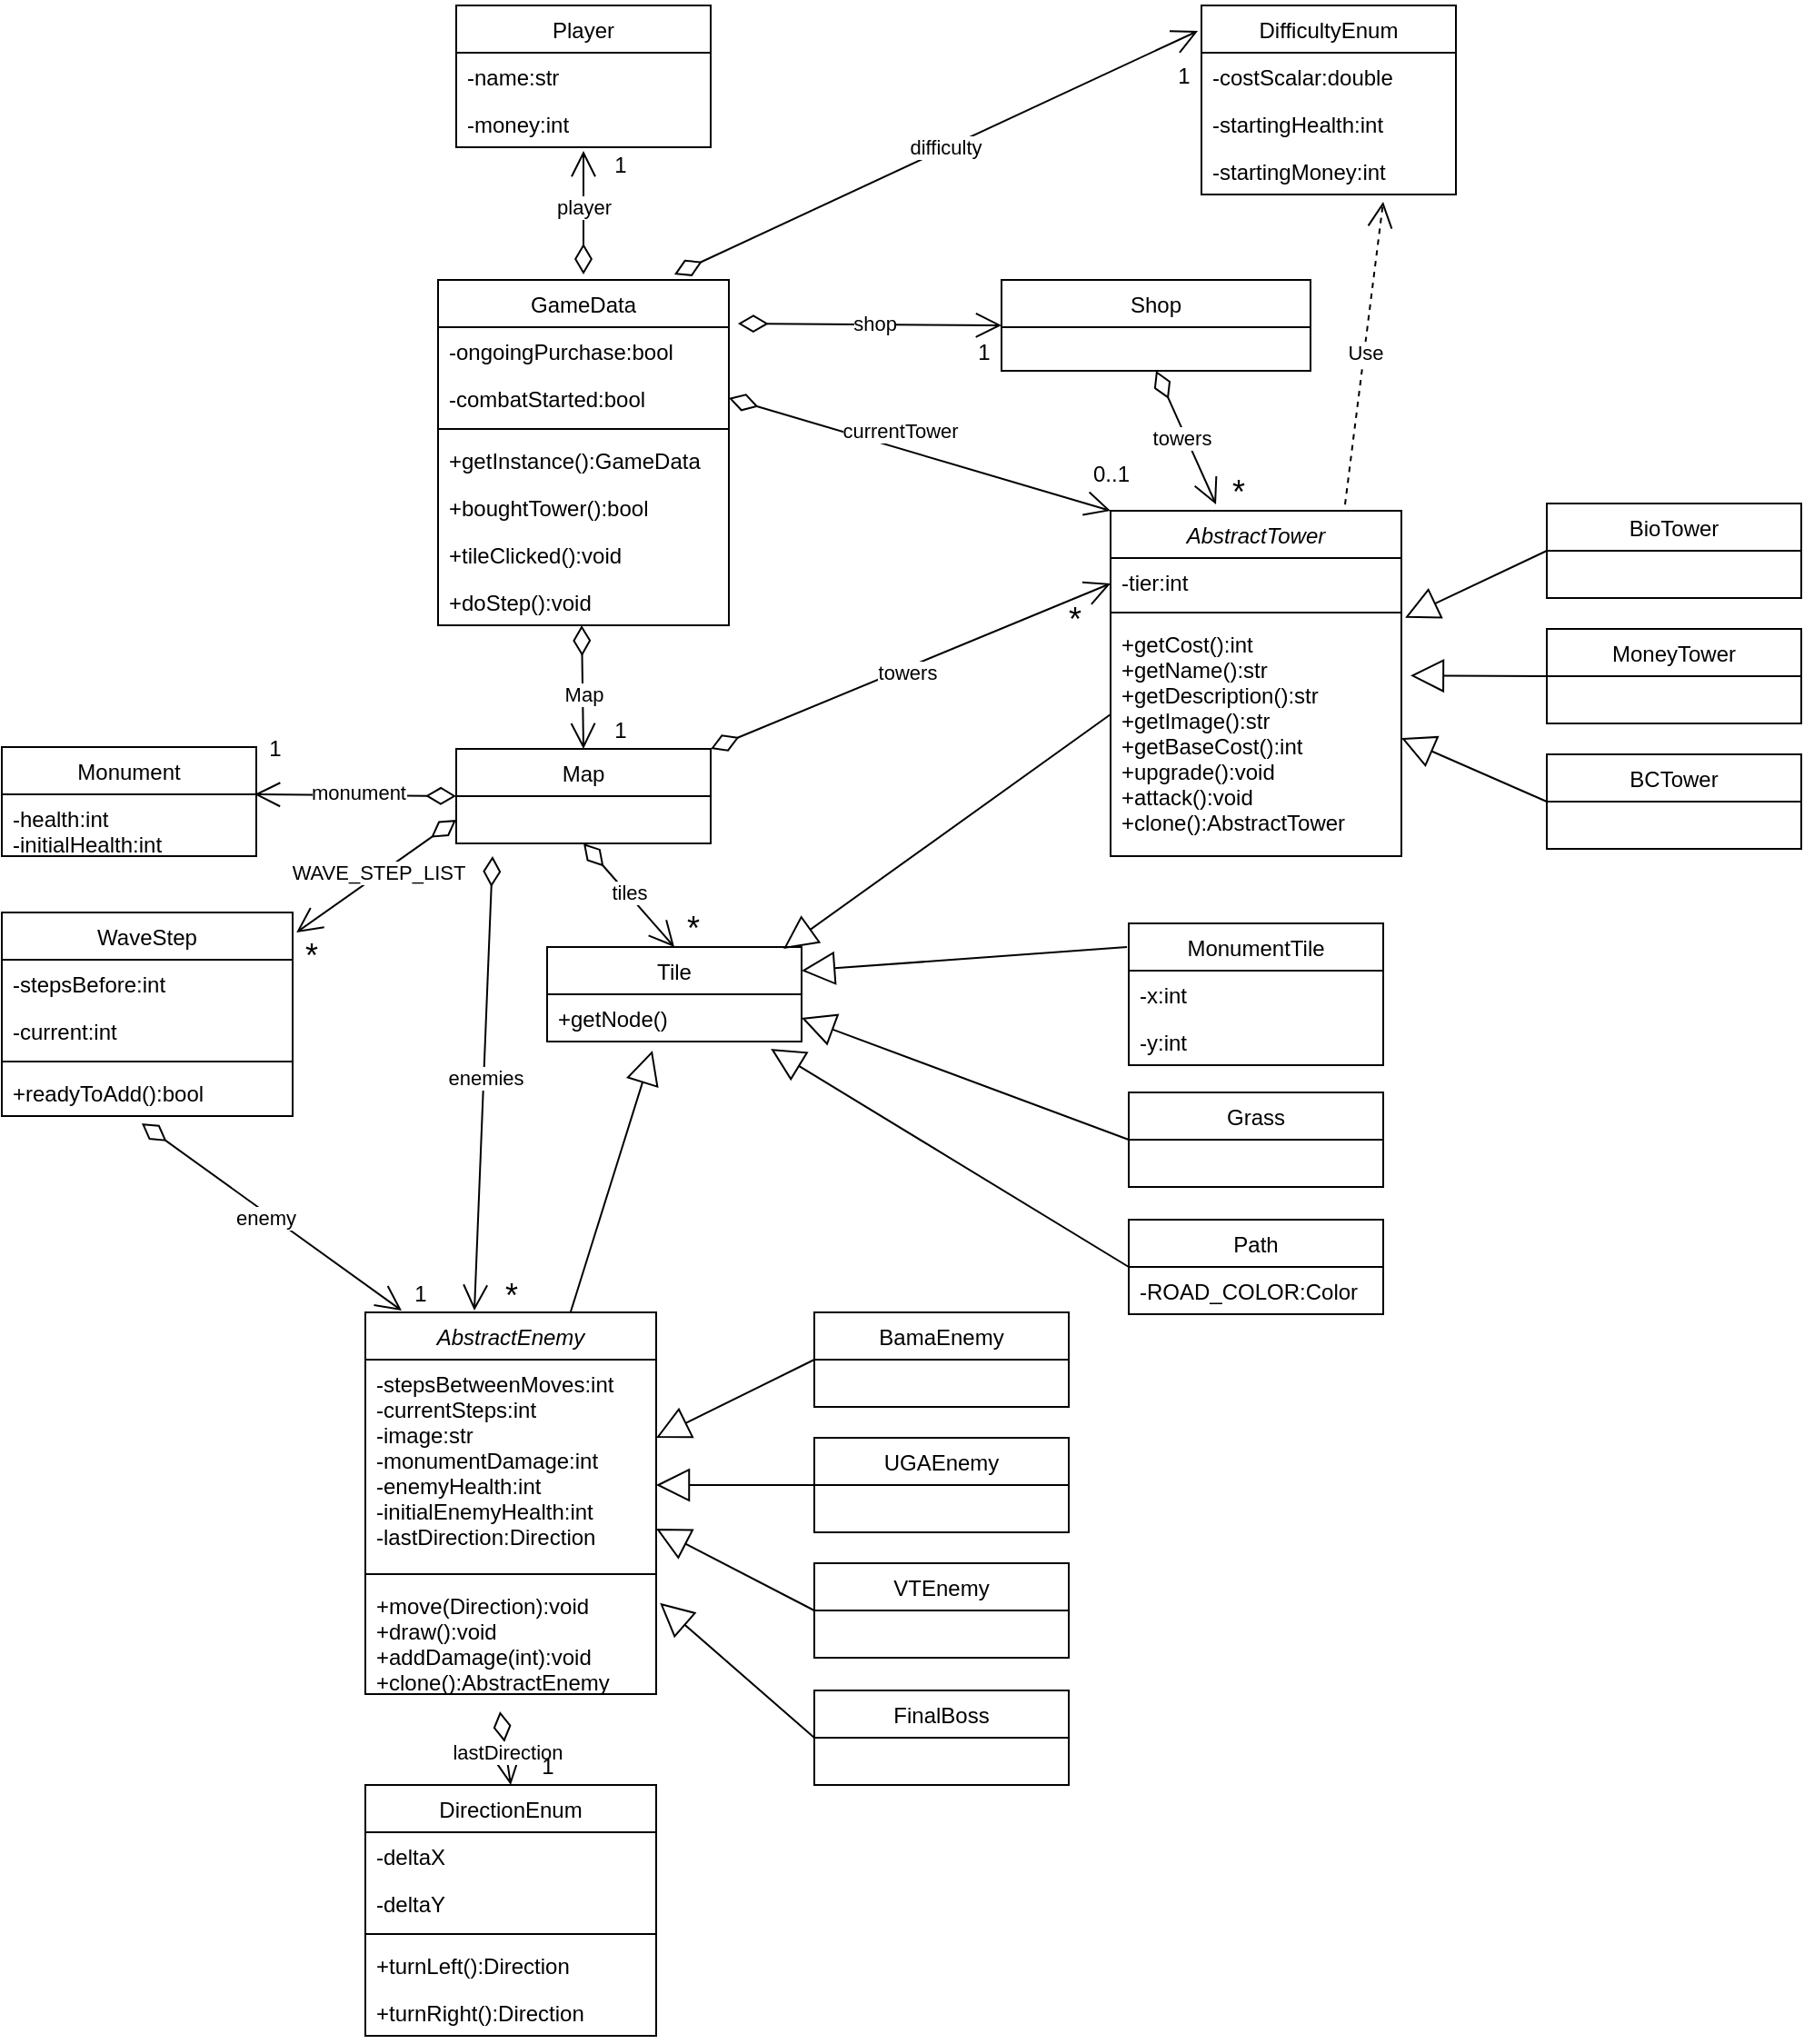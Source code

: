 <mxfile version="17.4.6" type="device"><diagram id="C5RBs43oDa-KdzZeNtuy" name="Page-1"><mxGraphModel dx="1293" dy="806" grid="1" gridSize="10" guides="1" tooltips="1" connect="1" arrows="1" fold="1" page="1" pageScale="1" pageWidth="827" pageHeight="1169" math="0" shadow="0"><root><mxCell id="WIyWlLk6GJQsqaUBKTNV-0"/><mxCell id="WIyWlLk6GJQsqaUBKTNV-1" parent="WIyWlLk6GJQsqaUBKTNV-0"/><mxCell id="exua9Q1gh1ST-OS-ewti-5" value="Map" style="swimlane;fontStyle=0;childLayout=stackLayout;horizontal=1;startSize=26;fillColor=none;horizontalStack=0;resizeParent=1;resizeParentMax=0;resizeLast=0;collapsible=1;marginBottom=0;" parent="WIyWlLk6GJQsqaUBKTNV-1" vertex="1"><mxGeometry x="320" y="460.99" width="140" height="52" as="geometry"/></mxCell><mxCell id="exua9Q1gh1ST-OS-ewti-13" value="Player" style="swimlane;fontStyle=0;childLayout=stackLayout;horizontal=1;startSize=26;fillColor=none;horizontalStack=0;resizeParent=1;resizeParentMax=0;resizeLast=0;collapsible=1;marginBottom=0;" parent="WIyWlLk6GJQsqaUBKTNV-1" vertex="1"><mxGeometry x="320" y="52" width="140" height="78" as="geometry"/></mxCell><mxCell id="S917StyMyf32iFVV5PZl-18" value="-name:str" style="text;strokeColor=none;fillColor=none;align=left;verticalAlign=top;spacingLeft=4;spacingRight=4;overflow=hidden;rotatable=0;points=[[0,0.5],[1,0.5]];portConstraint=eastwest;" parent="exua9Q1gh1ST-OS-ewti-13" vertex="1"><mxGeometry y="26" width="140" height="26" as="geometry"/></mxCell><mxCell id="exua9Q1gh1ST-OS-ewti-14" value="-money:int" style="text;strokeColor=none;fillColor=none;align=left;verticalAlign=top;spacingLeft=4;spacingRight=4;overflow=hidden;rotatable=0;points=[[0,0.5],[1,0.5]];portConstraint=eastwest;" parent="exua9Q1gh1ST-OS-ewti-13" vertex="1"><mxGeometry y="52" width="140" height="26" as="geometry"/></mxCell><mxCell id="exua9Q1gh1ST-OS-ewti-22" value="MonumentTile" style="swimlane;fontStyle=0;childLayout=stackLayout;horizontal=1;startSize=26;fillColor=none;horizontalStack=0;resizeParent=1;resizeParentMax=0;resizeLast=0;collapsible=1;marginBottom=0;" parent="WIyWlLk6GJQsqaUBKTNV-1" vertex="1"><mxGeometry x="690" y="556.99" width="140" height="78" as="geometry"/></mxCell><mxCell id="exua9Q1gh1ST-OS-ewti-23" value="-x:int" style="text;strokeColor=none;fillColor=none;align=left;verticalAlign=top;spacingLeft=4;spacingRight=4;overflow=hidden;rotatable=0;points=[[0,0.5],[1,0.5]];portConstraint=eastwest;" parent="exua9Q1gh1ST-OS-ewti-22" vertex="1"><mxGeometry y="26" width="140" height="26" as="geometry"/></mxCell><mxCell id="S917StyMyf32iFVV5PZl-67" value="-y:int" style="text;strokeColor=none;fillColor=none;align=left;verticalAlign=top;spacingLeft=4;spacingRight=4;overflow=hidden;rotatable=0;points=[[0,0.5],[1,0.5]];portConstraint=eastwest;" parent="exua9Q1gh1ST-OS-ewti-22" vertex="1"><mxGeometry y="52" width="140" height="26" as="geometry"/></mxCell><mxCell id="exua9Q1gh1ST-OS-ewti-34" value="AbstractEnemy" style="swimlane;fontStyle=2;align=center;verticalAlign=top;childLayout=stackLayout;horizontal=1;startSize=26;horizontalStack=0;resizeParent=1;resizeParentMax=0;resizeLast=0;collapsible=1;marginBottom=0;" parent="WIyWlLk6GJQsqaUBKTNV-1" vertex="1"><mxGeometry x="270" y="771" width="160" height="210" as="geometry"/></mxCell><mxCell id="exua9Q1gh1ST-OS-ewti-35" value="-stepsBetweenMoves:int&#10;-currentSteps:int&#10;-image:str&#10;-monumentDamage:int&#10;-enemyHealth:int&#10;-initialEnemyHealth:int&#10;-lastDirection:Direction" style="text;strokeColor=none;fillColor=none;align=left;verticalAlign=top;spacingLeft=4;spacingRight=4;overflow=hidden;rotatable=0;points=[[0,0.5],[1,0.5]];portConstraint=eastwest;" parent="exua9Q1gh1ST-OS-ewti-34" vertex="1"><mxGeometry y="26" width="160" height="114" as="geometry"/></mxCell><mxCell id="exua9Q1gh1ST-OS-ewti-36" value="" style="line;strokeWidth=1;fillColor=none;align=left;verticalAlign=middle;spacingTop=-1;spacingLeft=3;spacingRight=3;rotatable=0;labelPosition=right;points=[];portConstraint=eastwest;" parent="exua9Q1gh1ST-OS-ewti-34" vertex="1"><mxGeometry y="140" width="160" height="8" as="geometry"/></mxCell><mxCell id="exua9Q1gh1ST-OS-ewti-37" value="+move(Direction):void&#10;+draw():void&#10;+addDamage(int):void&#10;+clone():AbstractEnemy" style="text;strokeColor=none;fillColor=none;align=left;verticalAlign=top;spacingLeft=4;spacingRight=4;overflow=hidden;rotatable=0;points=[[0,0.5],[1,0.5]];portConstraint=eastwest;" parent="exua9Q1gh1ST-OS-ewti-34" vertex="1"><mxGeometry y="148" width="160" height="62" as="geometry"/></mxCell><mxCell id="exua9Q1gh1ST-OS-ewti-38" value="Grass" style="swimlane;fontStyle=0;childLayout=stackLayout;horizontal=1;startSize=26;fillColor=none;horizontalStack=0;resizeParent=1;resizeParentMax=0;resizeLast=0;collapsible=1;marginBottom=0;" parent="WIyWlLk6GJQsqaUBKTNV-1" vertex="1"><mxGeometry x="690" y="650" width="140" height="52" as="geometry"/></mxCell><mxCell id="exua9Q1gh1ST-OS-ewti-42" value="Path" style="swimlane;fontStyle=0;childLayout=stackLayout;horizontal=1;startSize=26;fillColor=none;horizontalStack=0;resizeParent=1;resizeParentMax=0;resizeLast=0;collapsible=1;marginBottom=0;" parent="WIyWlLk6GJQsqaUBKTNV-1" vertex="1"><mxGeometry x="690" y="720" width="140" height="52" as="geometry"><mxRectangle x="70" y="607.01" width="60" height="26" as="alternateBounds"/></mxGeometry></mxCell><mxCell id="S917StyMyf32iFVV5PZl-10" value="-ROAD_COLOR:Color" style="text;strokeColor=none;fillColor=none;align=left;verticalAlign=top;spacingLeft=4;spacingRight=4;overflow=hidden;rotatable=0;points=[[0,0.5],[1,0.5]];portConstraint=eastwest;" parent="exua9Q1gh1ST-OS-ewti-42" vertex="1"><mxGeometry y="26" width="140" height="26" as="geometry"/></mxCell><mxCell id="exua9Q1gh1ST-OS-ewti-44" value="Tile" style="swimlane;fontStyle=0;childLayout=stackLayout;horizontal=1;startSize=26;fillColor=none;horizontalStack=0;resizeParent=1;resizeParentMax=0;resizeLast=0;collapsible=1;marginBottom=0;" parent="WIyWlLk6GJQsqaUBKTNV-1" vertex="1"><mxGeometry x="370" y="569.99" width="140" height="52" as="geometry"/></mxCell><mxCell id="exua9Q1gh1ST-OS-ewti-45" value="+getNode()" style="text;strokeColor=none;fillColor=none;align=left;verticalAlign=top;spacingLeft=4;spacingRight=4;overflow=hidden;rotatable=0;points=[[0,0.5],[1,0.5]];portConstraint=eastwest;" parent="exua9Q1gh1ST-OS-ewti-44" vertex="1"><mxGeometry y="26" width="140" height="26" as="geometry"/></mxCell><mxCell id="exua9Q1gh1ST-OS-ewti-47" value="Shop" style="swimlane;fontStyle=0;childLayout=stackLayout;horizontal=1;startSize=26;fillColor=none;horizontalStack=0;resizeParent=1;resizeParentMax=0;resizeLast=0;collapsible=1;marginBottom=0;" parent="WIyWlLk6GJQsqaUBKTNV-1" vertex="1"><mxGeometry x="620" y="203" width="170" height="50" as="geometry"/></mxCell><mxCell id="exua9Q1gh1ST-OS-ewti-53" value="&lt;font style=&quot;font-size: 18px&quot;&gt;*&lt;/font&gt;" style="text;html=1;align=center;verticalAlign=middle;resizable=0;points=[];autosize=1;strokeColor=none;fillColor=none;" parent="WIyWlLk6GJQsqaUBKTNV-1" vertex="1"><mxGeometry x="440" y="549.99" width="20" height="20" as="geometry"/></mxCell><mxCell id="exua9Q1gh1ST-OS-ewti-55" value="" style="endArrow=open;html=1;endSize=12;startArrow=diamondThin;startSize=14;startFill=0;align=left;verticalAlign=bottom;rounded=0;fontSize=12;exitX=0.5;exitY=1;exitDx=0;exitDy=0;entryX=0.5;entryY=0;entryDx=0;entryDy=0;" parent="WIyWlLk6GJQsqaUBKTNV-1" source="exua9Q1gh1ST-OS-ewti-5" target="exua9Q1gh1ST-OS-ewti-44" edge="1"><mxGeometry x="-1" y="3" relative="1" as="geometry"><mxPoint x="420" y="609.99" as="sourcePoint"/><mxPoint x="490" y="609.49" as="targetPoint"/></mxGeometry></mxCell><mxCell id="S917StyMyf32iFVV5PZl-85" value="tiles" style="edgeLabel;html=1;align=center;verticalAlign=middle;resizable=0;points=[];" parent="exua9Q1gh1ST-OS-ewti-55" vertex="1" connectable="0"><mxGeometry x="-0.029" y="1" relative="1" as="geometry"><mxPoint as="offset"/></mxGeometry></mxCell><mxCell id="exua9Q1gh1ST-OS-ewti-57" value="" style="endArrow=open;html=1;endSize=12;startArrow=diamondThin;startSize=14;startFill=0;align=left;verticalAlign=bottom;rounded=0;fontSize=12;entryX=0.5;entryY=0;entryDx=0;entryDy=0;exitX=0.493;exitY=0.962;exitDx=0;exitDy=0;exitPerimeter=0;" parent="WIyWlLk6GJQsqaUBKTNV-1" target="exua9Q1gh1ST-OS-ewti-5" edge="1"><mxGeometry x="-1" y="3" relative="1" as="geometry"><mxPoint x="389.02" y="393.002" as="sourcePoint"/><mxPoint x="399.5" y="472.99" as="targetPoint"/></mxGeometry></mxCell><mxCell id="S917StyMyf32iFVV5PZl-8" value="Map" style="edgeLabel;html=1;align=center;verticalAlign=middle;resizable=0;points=[];" parent="exua9Q1gh1ST-OS-ewti-57" vertex="1" connectable="0"><mxGeometry x="0.234" y="-2" relative="1" as="geometry"><mxPoint x="2" y="-4" as="offset"/></mxGeometry></mxCell><mxCell id="exua9Q1gh1ST-OS-ewti-58" value="1" style="text;html=1;align=center;verticalAlign=middle;resizable=0;points=[];autosize=1;strokeColor=none;fillColor=none;fontSize=12;" parent="WIyWlLk6GJQsqaUBKTNV-1" vertex="1"><mxGeometry x="400" y="440.99" width="20" height="20" as="geometry"/></mxCell><mxCell id="exua9Q1gh1ST-OS-ewti-62" value="" style="endArrow=open;html=1;endSize=12;startArrow=diamondThin;startSize=14;startFill=0;align=left;verticalAlign=bottom;rounded=0;fontSize=12;" parent="WIyWlLk6GJQsqaUBKTNV-1" edge="1"><mxGeometry x="-1" y="3" relative="1" as="geometry"><mxPoint x="390" y="200" as="sourcePoint"/><mxPoint x="390" y="132" as="targetPoint"/></mxGeometry></mxCell><mxCell id="S917StyMyf32iFVV5PZl-7" value="player" style="edgeLabel;html=1;align=center;verticalAlign=middle;resizable=0;points=[];" parent="exua9Q1gh1ST-OS-ewti-62" vertex="1" connectable="0"><mxGeometry x="0.088" relative="1" as="geometry"><mxPoint as="offset"/></mxGeometry></mxCell><mxCell id="exua9Q1gh1ST-OS-ewti-63" value="1" style="text;html=1;align=center;verticalAlign=middle;resizable=0;points=[];autosize=1;strokeColor=none;fillColor=none;fontSize=12;" parent="WIyWlLk6GJQsqaUBKTNV-1" vertex="1"><mxGeometry x="400" y="130" width="20" height="20" as="geometry"/></mxCell><mxCell id="exua9Q1gh1ST-OS-ewti-65" value="" style="endArrow=open;html=1;endSize=12;startArrow=diamondThin;startSize=14;startFill=0;align=left;verticalAlign=bottom;rounded=0;fontSize=12;exitX=1;exitY=0.5;exitDx=0;exitDy=0;" parent="WIyWlLk6GJQsqaUBKTNV-1" source="S917StyMyf32iFVV5PZl-20" edge="1"><mxGeometry x="-1" y="3" relative="1" as="geometry"><mxPoint x="500" y="270" as="sourcePoint"/><mxPoint x="680" y="330" as="targetPoint"/></mxGeometry></mxCell><mxCell id="S917StyMyf32iFVV5PZl-9" value="currentTower" style="edgeLabel;html=1;align=center;verticalAlign=middle;resizable=0;points=[];" parent="exua9Q1gh1ST-OS-ewti-65" vertex="1" connectable="0"><mxGeometry x="-0.03" y="-2" relative="1" as="geometry"><mxPoint x="-7" y="-14" as="offset"/></mxGeometry></mxCell><mxCell id="exua9Q1gh1ST-OS-ewti-68" value="" style="endArrow=block;endSize=16;endFill=0;html=1;rounded=0;fontSize=12;entryX=0.929;entryY=0.019;entryDx=0;entryDy=0;entryPerimeter=0;exitX=0;exitY=0.4;exitDx=0;exitDy=0;exitPerimeter=0;" parent="WIyWlLk6GJQsqaUBKTNV-1" target="exua9Q1gh1ST-OS-ewti-44" edge="1" source="2hHe3wPJrVE3TdIRnmEG-6"><mxGeometry x="-0.086" y="-10" width="160" relative="1" as="geometry"><mxPoint x="690" y="380" as="sourcePoint"/><mxPoint x="640" y="463" as="targetPoint"/><mxPoint as="offset"/></mxGeometry></mxCell><mxCell id="exua9Q1gh1ST-OS-ewti-69" value="" style="endArrow=block;endSize=16;endFill=0;html=1;rounded=0;fontSize=12;entryX=0.414;entryY=1.193;entryDx=0;entryDy=0;entryPerimeter=0;" parent="WIyWlLk6GJQsqaUBKTNV-1" source="exua9Q1gh1ST-OS-ewti-34" target="exua9Q1gh1ST-OS-ewti-45" edge="1"><mxGeometry x="-0.086" y="-10" width="160" relative="1" as="geometry"><mxPoint x="970" y="593.49" as="sourcePoint"/><mxPoint x="968.98" y="514.482" as="targetPoint"/><mxPoint as="offset"/></mxGeometry></mxCell><mxCell id="exua9Q1gh1ST-OS-ewti-70" value="" style="endArrow=block;endSize=16;endFill=0;html=1;rounded=0;fontSize=12;entryX=1;entryY=0.5;entryDx=0;entryDy=0;exitX=0;exitY=0.5;exitDx=0;exitDy=0;" parent="WIyWlLk6GJQsqaUBKTNV-1" source="exua9Q1gh1ST-OS-ewti-38" target="exua9Q1gh1ST-OS-ewti-45" edge="1"><mxGeometry x="-0.086" y="-10" width="160" relative="1" as="geometry"><mxPoint x="540" y="740.99" as="sourcePoint"/><mxPoint x="510" y="633.99" as="targetPoint"/><mxPoint as="offset"/></mxGeometry></mxCell><mxCell id="exua9Q1gh1ST-OS-ewti-71" value="" style="endArrow=block;endSize=16;endFill=0;html=1;rounded=0;fontSize=12;entryX=0.879;entryY=1.154;entryDx=0;entryDy=0;entryPerimeter=0;exitX=0;exitY=0.5;exitDx=0;exitDy=0;" parent="WIyWlLk6GJQsqaUBKTNV-1" source="exua9Q1gh1ST-OS-ewti-42" target="exua9Q1gh1ST-OS-ewti-45" edge="1"><mxGeometry x="-0.086" y="-10" width="160" relative="1" as="geometry"><mxPoint x="340" y="700.99" as="sourcePoint"/><mxPoint x="670" y="633.99" as="targetPoint"/><mxPoint as="offset"/></mxGeometry></mxCell><mxCell id="exua9Q1gh1ST-OS-ewti-72" value="" style="endArrow=block;endSize=16;endFill=0;html=1;rounded=0;fontSize=12;entryX=1;entryY=0.25;entryDx=0;entryDy=0;exitX=-0.007;exitY=0.167;exitDx=0;exitDy=0;exitPerimeter=0;" parent="WIyWlLk6GJQsqaUBKTNV-1" source="exua9Q1gh1ST-OS-ewti-22" target="exua9Q1gh1ST-OS-ewti-44" edge="1"><mxGeometry x="-0.086" y="-10" width="160" relative="1" as="geometry"><mxPoint x="680" y="570" as="sourcePoint"/><mxPoint x="835" y="635.99" as="targetPoint"/><mxPoint as="offset"/></mxGeometry></mxCell><mxCell id="exua9Q1gh1ST-OS-ewti-74" value="BCTower" style="swimlane;fontStyle=0;childLayout=stackLayout;horizontal=1;startSize=26;fillColor=none;horizontalStack=0;resizeParent=1;resizeParentMax=0;resizeLast=0;collapsible=1;marginBottom=0;fontSize=12;" parent="WIyWlLk6GJQsqaUBKTNV-1" vertex="1"><mxGeometry x="920" y="464" width="140" height="52" as="geometry"/></mxCell><mxCell id="exua9Q1gh1ST-OS-ewti-78" value="MoneyTower" style="swimlane;fontStyle=0;childLayout=stackLayout;horizontal=1;startSize=26;fillColor=none;horizontalStack=0;resizeParent=1;resizeParentMax=0;resizeLast=0;collapsible=1;marginBottom=0;fontSize=12;" parent="WIyWlLk6GJQsqaUBKTNV-1" vertex="1"><mxGeometry x="920" y="395" width="140" height="52" as="geometry"/></mxCell><mxCell id="exua9Q1gh1ST-OS-ewti-79" value="BioTower" style="swimlane;fontStyle=0;childLayout=stackLayout;horizontal=1;startSize=26;fillColor=none;horizontalStack=0;resizeParent=1;resizeParentMax=0;resizeLast=0;collapsible=1;marginBottom=0;fontSize=12;" parent="WIyWlLk6GJQsqaUBKTNV-1" vertex="1"><mxGeometry x="920" y="326" width="140" height="52" as="geometry"/></mxCell><mxCell id="exua9Q1gh1ST-OS-ewti-80" value="" style="endArrow=block;endSize=16;endFill=0;html=1;rounded=0;fontSize=12;entryX=1.013;entryY=-0.009;entryDx=0;entryDy=0;exitX=0;exitY=0.5;exitDx=0;exitDy=0;entryPerimeter=0;" parent="WIyWlLk6GJQsqaUBKTNV-1" source="exua9Q1gh1ST-OS-ewti-79" edge="1" target="2hHe3wPJrVE3TdIRnmEG-6"><mxGeometry x="-0.086" y="-10" width="160" relative="1" as="geometry"><mxPoint x="1310" y="806" as="sourcePoint"/><mxPoint x="830" y="391" as="targetPoint"/><mxPoint as="offset"/></mxGeometry></mxCell><mxCell id="exua9Q1gh1ST-OS-ewti-81" value="" style="endArrow=block;endSize=16;endFill=0;html=1;rounded=0;fontSize=12;exitX=0;exitY=0.5;exitDx=0;exitDy=0;entryX=1.031;entryY=0.236;entryDx=0;entryDy=0;entryPerimeter=0;" parent="WIyWlLk6GJQsqaUBKTNV-1" source="exua9Q1gh1ST-OS-ewti-78" edge="1" target="2hHe3wPJrVE3TdIRnmEG-6"><mxGeometry x="-0.086" y="-10" width="160" relative="1" as="geometry"><mxPoint x="1320" y="816" as="sourcePoint"/><mxPoint x="832.94" y="421.004" as="targetPoint"/><mxPoint as="offset"/></mxGeometry></mxCell><mxCell id="exua9Q1gh1ST-OS-ewti-82" value="" style="endArrow=block;endSize=16;endFill=0;html=1;rounded=0;fontSize=12;exitX=0;exitY=0.5;exitDx=0;exitDy=0;entryX=1;entryY=0.5;entryDx=0;entryDy=0;" parent="WIyWlLk6GJQsqaUBKTNV-1" source="exua9Q1gh1ST-OS-ewti-74" edge="1" target="2hHe3wPJrVE3TdIRnmEG-6"><mxGeometry x="-0.086" y="-10" width="160" relative="1" as="geometry"><mxPoint x="1170" y="816" as="sourcePoint"/><mxPoint x="830" y="441" as="targetPoint"/><mxPoint as="offset"/></mxGeometry></mxCell><mxCell id="S917StyMyf32iFVV5PZl-0" value="DifficultyEnum" style="swimlane;fontStyle=0;childLayout=stackLayout;horizontal=1;startSize=26;fillColor=none;horizontalStack=0;resizeParent=1;resizeParentMax=0;resizeLast=0;collapsible=1;marginBottom=0;" parent="WIyWlLk6GJQsqaUBKTNV-1" vertex="1"><mxGeometry x="730" y="52" width="140" height="104" as="geometry"/></mxCell><mxCell id="S917StyMyf32iFVV5PZl-1" value="-costScalar:double" style="text;strokeColor=none;fillColor=none;align=left;verticalAlign=top;spacingLeft=4;spacingRight=4;overflow=hidden;rotatable=0;points=[[0,0.5],[1,0.5]];portConstraint=eastwest;" parent="S917StyMyf32iFVV5PZl-0" vertex="1"><mxGeometry y="26" width="140" height="26" as="geometry"/></mxCell><mxCell id="S917StyMyf32iFVV5PZl-17" value="-startingHealth:int" style="text;strokeColor=none;fillColor=none;align=left;verticalAlign=top;spacingLeft=4;spacingRight=4;overflow=hidden;rotatable=0;points=[[0,0.5],[1,0.5]];portConstraint=eastwest;" parent="S917StyMyf32iFVV5PZl-0" vertex="1"><mxGeometry y="52" width="140" height="26" as="geometry"/></mxCell><mxCell id="S917StyMyf32iFVV5PZl-16" value="-startingMoney:int" style="text;strokeColor=none;fillColor=none;align=left;verticalAlign=top;spacingLeft=4;spacingRight=4;overflow=hidden;rotatable=0;points=[[0,0.5],[1,0.5]];portConstraint=eastwest;" parent="S917StyMyf32iFVV5PZl-0" vertex="1"><mxGeometry y="78" width="140" height="26" as="geometry"/></mxCell><mxCell id="S917StyMyf32iFVV5PZl-2" value="" style="endArrow=open;html=1;endSize=12;startArrow=diamondThin;startSize=14;startFill=0;align=left;verticalAlign=bottom;rounded=0;fontSize=12;entryX=-0.014;entryY=0.135;entryDx=0;entryDy=0;entryPerimeter=0;" parent="WIyWlLk6GJQsqaUBKTNV-1" target="S917StyMyf32iFVV5PZl-0" edge="1"><mxGeometry x="-1" y="3" relative="1" as="geometry"><mxPoint x="440" y="200" as="sourcePoint"/><mxPoint x="720" y="70" as="targetPoint"/></mxGeometry></mxCell><mxCell id="S917StyMyf32iFVV5PZl-6" value="difficulty" style="edgeLabel;html=1;align=center;verticalAlign=middle;resizable=0;points=[];" parent="S917StyMyf32iFVV5PZl-2" vertex="1" connectable="0"><mxGeometry x="0.037" y="2" relative="1" as="geometry"><mxPoint y="1" as="offset"/></mxGeometry></mxCell><mxCell id="S917StyMyf32iFVV5PZl-3" value="1" style="text;html=1;align=center;verticalAlign=middle;resizable=0;points=[];autosize=1;strokeColor=none;fillColor=none;" parent="WIyWlLk6GJQsqaUBKTNV-1" vertex="1"><mxGeometry x="710" y="81" width="20" height="20" as="geometry"/></mxCell><mxCell id="S917StyMyf32iFVV5PZl-12" value="" style="endArrow=open;html=1;endSize=12;startArrow=diamondThin;startSize=14;startFill=0;align=left;verticalAlign=bottom;rounded=0;fontSize=12;entryX=0;entryY=0.5;entryDx=0;entryDy=0;exitX=1.031;exitY=-0.077;exitDx=0;exitDy=0;exitPerimeter=0;" parent="WIyWlLk6GJQsqaUBKTNV-1" source="S917StyMyf32iFVV5PZl-23" target="exua9Q1gh1ST-OS-ewti-47" edge="1"><mxGeometry x="-1" y="3" relative="1" as="geometry"><mxPoint x="490" y="228" as="sourcePoint"/><mxPoint x="600" y="120" as="targetPoint"/></mxGeometry></mxCell><mxCell id="S917StyMyf32iFVV5PZl-13" value="shop" style="edgeLabel;html=1;align=center;verticalAlign=middle;resizable=0;points=[];" parent="S917StyMyf32iFVV5PZl-12" vertex="1" connectable="0"><mxGeometry x="0.037" y="2" relative="1" as="geometry"><mxPoint y="1" as="offset"/></mxGeometry></mxCell><mxCell id="S917StyMyf32iFVV5PZl-14" value="" style="endArrow=open;html=1;endSize=12;startArrow=diamondThin;startSize=14;startFill=0;align=left;verticalAlign=bottom;rounded=0;fontSize=12;entryX=0.343;entryY=-0.019;entryDx=0;entryDy=0;entryPerimeter=0;exitX=0.5;exitY=1;exitDx=0;exitDy=0;" parent="WIyWlLk6GJQsqaUBKTNV-1" source="exua9Q1gh1ST-OS-ewti-47" edge="1"><mxGeometry x="-1" y="3" relative="1" as="geometry"><mxPoint x="470" y="263" as="sourcePoint"/><mxPoint x="738.02" y="326.542" as="targetPoint"/></mxGeometry></mxCell><mxCell id="S917StyMyf32iFVV5PZl-15" value="towers" style="edgeLabel;html=1;align=center;verticalAlign=middle;resizable=0;points=[];" parent="S917StyMyf32iFVV5PZl-14" vertex="1" connectable="0"><mxGeometry x="-0.03" y="-2" relative="1" as="geometry"><mxPoint as="offset"/></mxGeometry></mxCell><mxCell id="S917StyMyf32iFVV5PZl-19" value="GameData" style="swimlane;fontStyle=0;align=center;verticalAlign=top;childLayout=stackLayout;horizontal=1;startSize=26;horizontalStack=0;resizeParent=1;resizeParentMax=0;resizeLast=0;collapsible=1;marginBottom=0;" parent="WIyWlLk6GJQsqaUBKTNV-1" vertex="1"><mxGeometry x="310" y="203" width="160" height="190" as="geometry"/></mxCell><mxCell id="S917StyMyf32iFVV5PZl-23" value="-ongoingPurchase:bool" style="text;strokeColor=none;fillColor=none;align=left;verticalAlign=top;spacingLeft=4;spacingRight=4;overflow=hidden;rotatable=0;points=[[0,0.5],[1,0.5]];portConstraint=eastwest;" parent="S917StyMyf32iFVV5PZl-19" vertex="1"><mxGeometry y="26" width="160" height="26" as="geometry"/></mxCell><mxCell id="S917StyMyf32iFVV5PZl-20" value="-combatStarted:bool" style="text;strokeColor=none;fillColor=none;align=left;verticalAlign=top;spacingLeft=4;spacingRight=4;overflow=hidden;rotatable=0;points=[[0,0.5],[1,0.5]];portConstraint=eastwest;" parent="S917StyMyf32iFVV5PZl-19" vertex="1"><mxGeometry y="52" width="160" height="26" as="geometry"/></mxCell><mxCell id="S917StyMyf32iFVV5PZl-21" value="" style="line;strokeWidth=1;fillColor=none;align=left;verticalAlign=middle;spacingTop=-1;spacingLeft=3;spacingRight=3;rotatable=0;labelPosition=right;points=[];portConstraint=eastwest;" parent="S917StyMyf32iFVV5PZl-19" vertex="1"><mxGeometry y="78" width="160" height="8" as="geometry"/></mxCell><mxCell id="S917StyMyf32iFVV5PZl-24" value="+getInstance():GameData" style="text;strokeColor=none;fillColor=none;align=left;verticalAlign=top;spacingLeft=4;spacingRight=4;overflow=hidden;rotatable=0;points=[[0,0.5],[1,0.5]];portConstraint=eastwest;" parent="S917StyMyf32iFVV5PZl-19" vertex="1"><mxGeometry y="86" width="160" height="26" as="geometry"/></mxCell><mxCell id="S917StyMyf32iFVV5PZl-22" value="+boughtTower():bool" style="text;strokeColor=none;fillColor=none;align=left;verticalAlign=top;spacingLeft=4;spacingRight=4;overflow=hidden;rotatable=0;points=[[0,0.5],[1,0.5]];portConstraint=eastwest;" parent="S917StyMyf32iFVV5PZl-19" vertex="1"><mxGeometry y="112" width="160" height="26" as="geometry"/></mxCell><mxCell id="S917StyMyf32iFVV5PZl-26" value="+tileClicked():void" style="text;strokeColor=none;fillColor=none;align=left;verticalAlign=top;spacingLeft=4;spacingRight=4;overflow=hidden;rotatable=0;points=[[0,0.5],[1,0.5]];portConstraint=eastwest;" parent="S917StyMyf32iFVV5PZl-19" vertex="1"><mxGeometry y="138" width="160" height="26" as="geometry"/></mxCell><mxCell id="S917StyMyf32iFVV5PZl-25" value="+doStep():void" style="text;strokeColor=none;fillColor=none;align=left;verticalAlign=top;spacingLeft=4;spacingRight=4;overflow=hidden;rotatable=0;points=[[0,0.5],[1,0.5]];portConstraint=eastwest;" parent="S917StyMyf32iFVV5PZl-19" vertex="1"><mxGeometry y="164" width="160" height="26" as="geometry"/></mxCell><mxCell id="S917StyMyf32iFVV5PZl-27" value="" style="endArrow=open;html=1;endSize=12;startArrow=diamondThin;startSize=14;startFill=0;align=left;verticalAlign=bottom;rounded=0;fontSize=12;exitX=1;exitY=0;exitDx=0;exitDy=0;" parent="WIyWlLk6GJQsqaUBKTNV-1" source="exua9Q1gh1ST-OS-ewti-5" edge="1"><mxGeometry x="-1" y="3" relative="1" as="geometry"><mxPoint x="715" y="263" as="sourcePoint"/><mxPoint x="680" y="370" as="targetPoint"/></mxGeometry></mxCell><mxCell id="S917StyMyf32iFVV5PZl-28" value="towers" style="edgeLabel;html=1;align=center;verticalAlign=middle;resizable=0;points=[];" parent="S917StyMyf32iFVV5PZl-27" vertex="1" connectable="0"><mxGeometry x="-0.03" y="-2" relative="1" as="geometry"><mxPoint as="offset"/></mxGeometry></mxCell><mxCell id="S917StyMyf32iFVV5PZl-37" value="DirectionEnum" style="swimlane;fontStyle=0;align=center;verticalAlign=top;childLayout=stackLayout;horizontal=1;startSize=26;horizontalStack=0;resizeParent=1;resizeParentMax=0;resizeLast=0;collapsible=1;marginBottom=0;" parent="WIyWlLk6GJQsqaUBKTNV-1" vertex="1"><mxGeometry x="270" y="1031" width="160" height="138" as="geometry"/></mxCell><mxCell id="S917StyMyf32iFVV5PZl-38" value="-deltaX" style="text;strokeColor=none;fillColor=none;align=left;verticalAlign=top;spacingLeft=4;spacingRight=4;overflow=hidden;rotatable=0;points=[[0,0.5],[1,0.5]];portConstraint=eastwest;" parent="S917StyMyf32iFVV5PZl-37" vertex="1"><mxGeometry y="26" width="160" height="26" as="geometry"/></mxCell><mxCell id="S917StyMyf32iFVV5PZl-39" value="-deltaY" style="text;strokeColor=none;fillColor=none;align=left;verticalAlign=top;spacingLeft=4;spacingRight=4;overflow=hidden;rotatable=0;points=[[0,0.5],[1,0.5]];portConstraint=eastwest;" parent="S917StyMyf32iFVV5PZl-37" vertex="1"><mxGeometry y="52" width="160" height="26" as="geometry"/></mxCell><mxCell id="S917StyMyf32iFVV5PZl-43" value="" style="line;strokeWidth=1;fillColor=none;align=left;verticalAlign=middle;spacingTop=-1;spacingLeft=3;spacingRight=3;rotatable=0;labelPosition=right;points=[];portConstraint=eastwest;" parent="S917StyMyf32iFVV5PZl-37" vertex="1"><mxGeometry y="78" width="160" height="8" as="geometry"/></mxCell><mxCell id="S917StyMyf32iFVV5PZl-44" value="+turnLeft():Direction" style="text;strokeColor=none;fillColor=none;align=left;verticalAlign=top;spacingLeft=4;spacingRight=4;overflow=hidden;rotatable=0;points=[[0,0.5],[1,0.5]];portConstraint=eastwest;" parent="S917StyMyf32iFVV5PZl-37" vertex="1"><mxGeometry y="86" width="160" height="26" as="geometry"/></mxCell><mxCell id="S917StyMyf32iFVV5PZl-45" value="+turnRight():Direction" style="text;strokeColor=none;fillColor=none;align=left;verticalAlign=top;spacingLeft=4;spacingRight=4;overflow=hidden;rotatable=0;points=[[0,0.5],[1,0.5]];portConstraint=eastwest;" parent="S917StyMyf32iFVV5PZl-37" vertex="1"><mxGeometry y="112" width="160" height="26" as="geometry"/></mxCell><mxCell id="S917StyMyf32iFVV5PZl-46" value="" style="endArrow=open;html=1;endSize=12;startArrow=diamondThin;startSize=14;startFill=0;align=left;verticalAlign=bottom;rounded=0;fontSize=12;exitX=0.463;exitY=1.154;exitDx=0;exitDy=0;exitPerimeter=0;entryX=0.5;entryY=0;entryDx=0;entryDy=0;" parent="WIyWlLk6GJQsqaUBKTNV-1" source="exua9Q1gh1ST-OS-ewti-37" target="S917StyMyf32iFVV5PZl-37" edge="1"><mxGeometry x="-1" y="3" relative="1" as="geometry"><mxPoint x="490" y="1029" as="sourcePoint"/><mxPoint x="490" y="961" as="targetPoint"/></mxGeometry></mxCell><mxCell id="S917StyMyf32iFVV5PZl-47" value="lastDirection" style="edgeLabel;html=1;align=center;verticalAlign=middle;resizable=0;points=[];" parent="S917StyMyf32iFVV5PZl-46" vertex="1" connectable="0"><mxGeometry x="0.088" relative="1" as="geometry"><mxPoint as="offset"/></mxGeometry></mxCell><mxCell id="S917StyMyf32iFVV5PZl-48" value="VTEnemy" style="swimlane;fontStyle=0;childLayout=stackLayout;horizontal=1;startSize=26;fillColor=none;horizontalStack=0;resizeParent=1;resizeParentMax=0;resizeLast=0;collapsible=1;marginBottom=0;fontSize=12;" parent="WIyWlLk6GJQsqaUBKTNV-1" vertex="1"><mxGeometry x="517" y="909" width="140" height="52" as="geometry"/></mxCell><mxCell id="S917StyMyf32iFVV5PZl-49" value="UGAEnemy" style="swimlane;fontStyle=0;childLayout=stackLayout;horizontal=1;startSize=26;fillColor=none;horizontalStack=0;resizeParent=1;resizeParentMax=0;resizeLast=0;collapsible=1;marginBottom=0;fontSize=12;" parent="WIyWlLk6GJQsqaUBKTNV-1" vertex="1"><mxGeometry x="517" y="840" width="140" height="52" as="geometry"/></mxCell><mxCell id="S917StyMyf32iFVV5PZl-50" value="BamaEnemy" style="swimlane;fontStyle=0;childLayout=stackLayout;horizontal=1;startSize=26;fillColor=none;horizontalStack=0;resizeParent=1;resizeParentMax=0;resizeLast=0;collapsible=1;marginBottom=0;fontSize=12;" parent="WIyWlLk6GJQsqaUBKTNV-1" vertex="1"><mxGeometry x="517" y="771" width="140" height="52" as="geometry"/></mxCell><mxCell id="S917StyMyf32iFVV5PZl-51" value="" style="endArrow=block;endSize=16;endFill=0;html=1;rounded=0;fontSize=12;entryX=1;entryY=0;entryDx=0;entryDy=0;exitX=0;exitY=0.5;exitDx=0;exitDy=0;" parent="WIyWlLk6GJQsqaUBKTNV-1" source="S917StyMyf32iFVV5PZl-50" edge="1"><mxGeometry x="-0.086" y="-10" width="160" relative="1" as="geometry"><mxPoint x="910" y="1255" as="sourcePoint"/><mxPoint x="430" y="840" as="targetPoint"/><mxPoint as="offset"/></mxGeometry></mxCell><mxCell id="S917StyMyf32iFVV5PZl-52" value="" style="endArrow=block;endSize=16;endFill=0;html=1;rounded=0;fontSize=12;exitX=0;exitY=0.5;exitDx=0;exitDy=0;entryX=1;entryY=0.5;entryDx=0;entryDy=0;" parent="WIyWlLk6GJQsqaUBKTNV-1" source="S917StyMyf32iFVV5PZl-49" edge="1"><mxGeometry x="-0.086" y="-10" width="160" relative="1" as="geometry"><mxPoint x="920" y="1265" as="sourcePoint"/><mxPoint x="430" y="866" as="targetPoint"/><mxPoint as="offset"/></mxGeometry></mxCell><mxCell id="S917StyMyf32iFVV5PZl-53" value="" style="endArrow=block;endSize=16;endFill=0;html=1;rounded=0;fontSize=12;exitX=0;exitY=0.5;exitDx=0;exitDy=0;" parent="WIyWlLk6GJQsqaUBKTNV-1" source="S917StyMyf32iFVV5PZl-48" edge="1"><mxGeometry x="-0.086" y="-10" width="160" relative="1" as="geometry"><mxPoint x="770" y="1265" as="sourcePoint"/><mxPoint x="430" y="890" as="targetPoint"/><mxPoint as="offset"/></mxGeometry></mxCell><mxCell id="S917StyMyf32iFVV5PZl-57" value="Use" style="endArrow=open;endSize=12;dashed=1;html=1;rounded=0;exitX=0.85;exitY=-0.019;exitDx=0;exitDy=0;exitPerimeter=0;" parent="WIyWlLk6GJQsqaUBKTNV-1" edge="1"><mxGeometry width="160" relative="1" as="geometry"><mxPoint x="809" y="326.542" as="sourcePoint"/><mxPoint x="830" y="160" as="targetPoint"/></mxGeometry></mxCell><mxCell id="S917StyMyf32iFVV5PZl-63" value="Monument" style="swimlane;fontStyle=0;childLayout=stackLayout;horizontal=1;startSize=26;fillColor=none;horizontalStack=0;resizeParent=1;resizeParentMax=0;resizeLast=0;collapsible=1;marginBottom=0;" parent="WIyWlLk6GJQsqaUBKTNV-1" vertex="1"><mxGeometry x="70" y="460" width="140" height="60" as="geometry"/></mxCell><mxCell id="S917StyMyf32iFVV5PZl-64" value="-health:int&#10;-initialHealth:int" style="text;strokeColor=none;fillColor=none;align=left;verticalAlign=top;spacingLeft=4;spacingRight=4;overflow=hidden;rotatable=0;points=[[0,0.5],[1,0.5]];portConstraint=eastwest;" parent="S917StyMyf32iFVV5PZl-63" vertex="1"><mxGeometry y="26" width="140" height="34" as="geometry"/></mxCell><mxCell id="S917StyMyf32iFVV5PZl-65" value="" style="endArrow=open;html=1;endSize=12;startArrow=diamondThin;startSize=14;startFill=0;align=left;verticalAlign=bottom;rounded=0;fontSize=12;exitX=0;exitY=0.5;exitDx=0;exitDy=0;entryX=0.993;entryY=0;entryDx=0;entryDy=0;entryPerimeter=0;" parent="WIyWlLk6GJQsqaUBKTNV-1" source="exua9Q1gh1ST-OS-ewti-5" target="S917StyMyf32iFVV5PZl-64" edge="1"><mxGeometry x="-1" y="3" relative="1" as="geometry"><mxPoint x="470" y="470.99" as="sourcePoint"/><mxPoint x="220" y="570" as="targetPoint"/></mxGeometry></mxCell><mxCell id="S917StyMyf32iFVV5PZl-66" value="monument" style="edgeLabel;html=1;align=center;verticalAlign=middle;resizable=0;points=[];" parent="S917StyMyf32iFVV5PZl-65" vertex="1" connectable="0"><mxGeometry x="-0.03" y="-2" relative="1" as="geometry"><mxPoint as="offset"/></mxGeometry></mxCell><mxCell id="S917StyMyf32iFVV5PZl-68" value="WaveStep" style="swimlane;fontStyle=0;align=center;verticalAlign=top;childLayout=stackLayout;horizontal=1;startSize=26;horizontalStack=0;resizeParent=1;resizeParentMax=0;resizeLast=0;collapsible=1;marginBottom=0;" parent="WIyWlLk6GJQsqaUBKTNV-1" vertex="1"><mxGeometry x="70" y="550.99" width="160" height="112" as="geometry"/></mxCell><mxCell id="S917StyMyf32iFVV5PZl-69" value="-stepsBefore:int" style="text;strokeColor=none;fillColor=none;align=left;verticalAlign=top;spacingLeft=4;spacingRight=4;overflow=hidden;rotatable=0;points=[[0,0.5],[1,0.5]];portConstraint=eastwest;" parent="S917StyMyf32iFVV5PZl-68" vertex="1"><mxGeometry y="26" width="160" height="26" as="geometry"/></mxCell><mxCell id="S917StyMyf32iFVV5PZl-70" value="-current:int" style="text;strokeColor=none;fillColor=none;align=left;verticalAlign=top;spacingLeft=4;spacingRight=4;overflow=hidden;rotatable=0;points=[[0,0.5],[1,0.5]];portConstraint=eastwest;" parent="S917StyMyf32iFVV5PZl-68" vertex="1"><mxGeometry y="52" width="160" height="26" as="geometry"/></mxCell><mxCell id="S917StyMyf32iFVV5PZl-74" value="" style="line;strokeWidth=1;fillColor=none;align=left;verticalAlign=middle;spacingTop=-1;spacingLeft=3;spacingRight=3;rotatable=0;labelPosition=right;points=[];portConstraint=eastwest;" parent="S917StyMyf32iFVV5PZl-68" vertex="1"><mxGeometry y="78" width="160" height="8" as="geometry"/></mxCell><mxCell id="S917StyMyf32iFVV5PZl-75" value="+readyToAdd():bool" style="text;strokeColor=none;fillColor=none;align=left;verticalAlign=top;spacingLeft=4;spacingRight=4;overflow=hidden;rotatable=0;points=[[0,0.5],[1,0.5]];portConstraint=eastwest;" parent="S917StyMyf32iFVV5PZl-68" vertex="1"><mxGeometry y="86" width="160" height="26" as="geometry"/></mxCell><mxCell id="S917StyMyf32iFVV5PZl-76" value="" style="endArrow=open;html=1;endSize=12;startArrow=diamondThin;startSize=14;startFill=0;align=left;verticalAlign=bottom;rounded=0;fontSize=12;exitX=0.481;exitY=1.154;exitDx=0;exitDy=0;exitPerimeter=0;" parent="WIyWlLk6GJQsqaUBKTNV-1" source="S917StyMyf32iFVV5PZl-75" edge="1"><mxGeometry x="-1" y="3" relative="1" as="geometry"><mxPoint x="330" y="496.99" as="sourcePoint"/><mxPoint x="290" y="770" as="targetPoint"/></mxGeometry></mxCell><mxCell id="S917StyMyf32iFVV5PZl-77" value="enemy" style="edgeLabel;html=1;align=center;verticalAlign=middle;resizable=0;points=[];" parent="S917StyMyf32iFVV5PZl-76" vertex="1" connectable="0"><mxGeometry x="-0.03" y="-2" relative="1" as="geometry"><mxPoint as="offset"/></mxGeometry></mxCell><mxCell id="S917StyMyf32iFVV5PZl-78" value="" style="endArrow=open;html=1;endSize=12;startArrow=diamondThin;startSize=14;startFill=0;align=left;verticalAlign=bottom;rounded=0;fontSize=12;entryX=1.013;entryY=0.098;entryDx=0;entryDy=0;entryPerimeter=0;" parent="WIyWlLk6GJQsqaUBKTNV-1" target="S917StyMyf32iFVV5PZl-68" edge="1"><mxGeometry x="-1" y="3" relative="1" as="geometry"><mxPoint x="320" y="500" as="sourcePoint"/><mxPoint x="219.02" y="496" as="targetPoint"/></mxGeometry></mxCell><mxCell id="S917StyMyf32iFVV5PZl-79" value="WAVE_STEP_LIST" style="edgeLabel;html=1;align=center;verticalAlign=middle;resizable=0;points=[];" parent="S917StyMyf32iFVV5PZl-78" vertex="1" connectable="0"><mxGeometry x="-0.03" y="-2" relative="1" as="geometry"><mxPoint as="offset"/></mxGeometry></mxCell><mxCell id="S917StyMyf32iFVV5PZl-80" value="&lt;font style=&quot;font-size: 18px&quot;&gt;*&lt;/font&gt;" style="text;html=1;align=center;verticalAlign=middle;resizable=0;points=[];autosize=1;strokeColor=none;fillColor=none;" parent="WIyWlLk6GJQsqaUBKTNV-1" vertex="1"><mxGeometry x="230" y="565" width="20" height="20" as="geometry"/></mxCell><mxCell id="S917StyMyf32iFVV5PZl-81" value="1" style="text;html=1;align=center;verticalAlign=middle;resizable=0;points=[];autosize=1;strokeColor=none;fillColor=none;fontSize=12;" parent="WIyWlLk6GJQsqaUBKTNV-1" vertex="1"><mxGeometry x="210" y="450.99" width="20" height="20" as="geometry"/></mxCell><mxCell id="S917StyMyf32iFVV5PZl-83" value="1" style="text;html=1;align=center;verticalAlign=middle;resizable=0;points=[];autosize=1;strokeColor=none;fillColor=none;fontSize=12;" parent="WIyWlLk6GJQsqaUBKTNV-1" vertex="1"><mxGeometry x="290" y="751" width="20" height="20" as="geometry"/></mxCell><mxCell id="S917StyMyf32iFVV5PZl-84" value="1" style="text;html=1;align=center;verticalAlign=middle;resizable=0;points=[];autosize=1;strokeColor=none;fillColor=none;fontSize=12;" parent="WIyWlLk6GJQsqaUBKTNV-1" vertex="1"><mxGeometry x="360" y="1011" width="20" height="20" as="geometry"/></mxCell><mxCell id="S917StyMyf32iFVV5PZl-86" value="" style="endArrow=open;html=1;endSize=12;startArrow=diamondThin;startSize=14;startFill=0;align=left;verticalAlign=bottom;rounded=0;fontSize=12;" parent="WIyWlLk6GJQsqaUBKTNV-1" edge="1"><mxGeometry x="-1" y="3" relative="1" as="geometry"><mxPoint x="340" y="520" as="sourcePoint"/><mxPoint x="330" y="770" as="targetPoint"/></mxGeometry></mxCell><mxCell id="S917StyMyf32iFVV5PZl-87" value="enemies" style="edgeLabel;html=1;align=center;verticalAlign=middle;resizable=0;points=[];" parent="S917StyMyf32iFVV5PZl-86" vertex="1" connectable="0"><mxGeometry x="-0.029" y="1" relative="1" as="geometry"><mxPoint as="offset"/></mxGeometry></mxCell><mxCell id="S917StyMyf32iFVV5PZl-88" value="&lt;font style=&quot;font-size: 18px&quot;&gt;*&lt;/font&gt;" style="text;html=1;align=center;verticalAlign=middle;resizable=0;points=[];autosize=1;strokeColor=none;fillColor=none;" parent="WIyWlLk6GJQsqaUBKTNV-1" vertex="1"><mxGeometry x="340" y="752" width="20" height="20" as="geometry"/></mxCell><mxCell id="S917StyMyf32iFVV5PZl-89" value="&lt;font style=&quot;font-size: 18px&quot;&gt;*&lt;/font&gt;" style="text;html=1;align=center;verticalAlign=middle;resizable=0;points=[];autosize=1;strokeColor=none;fillColor=none;" parent="WIyWlLk6GJQsqaUBKTNV-1" vertex="1"><mxGeometry x="650" y="380" width="20" height="20" as="geometry"/></mxCell><mxCell id="S917StyMyf32iFVV5PZl-90" value="0..1" style="text;html=1;align=center;verticalAlign=middle;resizable=0;points=[];autosize=1;strokeColor=none;fillColor=none;fontSize=12;" parent="WIyWlLk6GJQsqaUBKTNV-1" vertex="1"><mxGeometry x="660" y="300" width="40" height="20" as="geometry"/></mxCell><mxCell id="S917StyMyf32iFVV5PZl-91" value="&lt;font style=&quot;font-size: 18px&quot;&gt;*&lt;/font&gt;" style="text;html=1;align=center;verticalAlign=middle;resizable=0;points=[];autosize=1;strokeColor=none;fillColor=none;" parent="WIyWlLk6GJQsqaUBKTNV-1" vertex="1"><mxGeometry x="740" y="310" width="20" height="20" as="geometry"/></mxCell><mxCell id="S917StyMyf32iFVV5PZl-92" value="1" style="text;html=1;align=center;verticalAlign=middle;resizable=0;points=[];autosize=1;strokeColor=none;fillColor=none;fontSize=12;" parent="WIyWlLk6GJQsqaUBKTNV-1" vertex="1"><mxGeometry x="600" y="233" width="20" height="20" as="geometry"/></mxCell><mxCell id="2hHe3wPJrVE3TdIRnmEG-1" value="FinalBoss" style="swimlane;fontStyle=0;childLayout=stackLayout;horizontal=1;startSize=26;fillColor=none;horizontalStack=0;resizeParent=1;resizeParentMax=0;resizeLast=0;collapsible=1;marginBottom=0;fontSize=12;" vertex="1" parent="WIyWlLk6GJQsqaUBKTNV-1"><mxGeometry x="517" y="979" width="140" height="52" as="geometry"/></mxCell><mxCell id="2hHe3wPJrVE3TdIRnmEG-2" value="" style="endArrow=block;endSize=16;endFill=0;html=1;rounded=0;fontSize=12;exitX=0;exitY=0.5;exitDx=0;exitDy=0;entryX=1.013;entryY=0.192;entryDx=0;entryDy=0;entryPerimeter=0;" edge="1" parent="WIyWlLk6GJQsqaUBKTNV-1" source="2hHe3wPJrVE3TdIRnmEG-1" target="exua9Q1gh1ST-OS-ewti-37"><mxGeometry x="-0.086" y="-10" width="160" relative="1" as="geometry"><mxPoint x="527" y="945" as="sourcePoint"/><mxPoint x="430" y="868.994" as="targetPoint"/><mxPoint as="offset"/></mxGeometry></mxCell><mxCell id="2hHe3wPJrVE3TdIRnmEG-3" value="AbstractTower" style="swimlane;fontStyle=2;align=center;verticalAlign=top;childLayout=stackLayout;horizontal=1;startSize=26;horizontalStack=0;resizeParent=1;resizeParentMax=0;resizeLast=0;collapsible=1;marginBottom=0;" vertex="1" parent="WIyWlLk6GJQsqaUBKTNV-1"><mxGeometry x="680" y="330" width="160" height="190" as="geometry"/></mxCell><mxCell id="2hHe3wPJrVE3TdIRnmEG-4" value="-tier:int" style="text;strokeColor=none;fillColor=none;align=left;verticalAlign=top;spacingLeft=4;spacingRight=4;overflow=hidden;rotatable=0;points=[[0,0.5],[1,0.5]];portConstraint=eastwest;" vertex="1" parent="2hHe3wPJrVE3TdIRnmEG-3"><mxGeometry y="26" width="160" height="26" as="geometry"/></mxCell><mxCell id="2hHe3wPJrVE3TdIRnmEG-5" value="" style="line;strokeWidth=1;fillColor=none;align=left;verticalAlign=middle;spacingTop=-1;spacingLeft=3;spacingRight=3;rotatable=0;labelPosition=right;points=[];portConstraint=eastwest;" vertex="1" parent="2hHe3wPJrVE3TdIRnmEG-3"><mxGeometry y="52" width="160" height="8" as="geometry"/></mxCell><mxCell id="2hHe3wPJrVE3TdIRnmEG-6" value="+getCost():int&#10;+getName():str&#10;+getDescription():str&#10;+getImage():str&#10;+getBaseCost():int&#10;+upgrade():void&#10;+attack():void&#10;+clone():AbstractTower" style="text;strokeColor=none;fillColor=none;align=left;verticalAlign=top;spacingLeft=4;spacingRight=4;overflow=hidden;rotatable=0;points=[[0,0.5],[1,0.5]];portConstraint=eastwest;" vertex="1" parent="2hHe3wPJrVE3TdIRnmEG-3"><mxGeometry y="60" width="160" height="130" as="geometry"/></mxCell></root></mxGraphModel></diagram></mxfile>